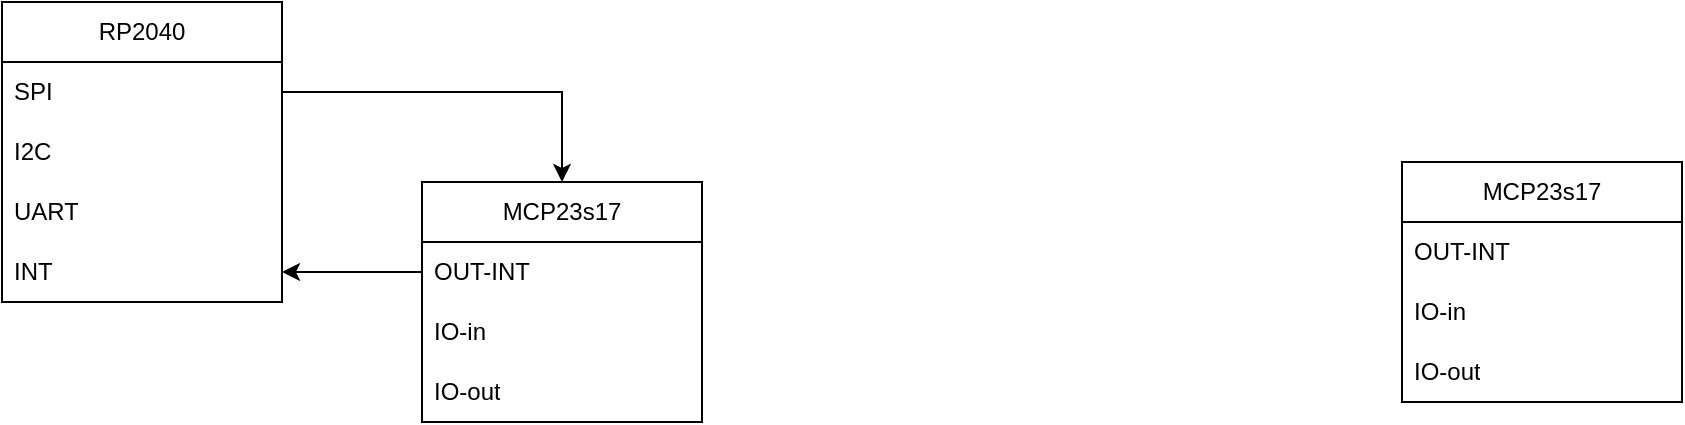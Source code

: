 <mxfile version="23.0.2" type="google">
  <diagram name="Page-1" id="EFxTlQSBUfMcvbH9sQXH">
    <mxGraphModel dx="1195" dy="660" grid="1" gridSize="10" guides="1" tooltips="1" connect="1" arrows="1" fold="1" page="1" pageScale="1" pageWidth="827" pageHeight="1169" math="0" shadow="0">
      <root>
        <mxCell id="0" />
        <mxCell id="1" parent="0" />
        <mxCell id="SQtzZWiTrc8C2Embvaz6-1" value="&lt;div&gt;RP2040&lt;/div&gt;" style="swimlane;fontStyle=0;childLayout=stackLayout;horizontal=1;startSize=30;horizontalStack=0;resizeParent=1;resizeParentMax=0;resizeLast=0;collapsible=1;marginBottom=0;whiteSpace=wrap;html=1;" vertex="1" parent="1">
          <mxGeometry x="40" y="40" width="140" height="150" as="geometry" />
        </mxCell>
        <mxCell id="SQtzZWiTrc8C2Embvaz6-2" value="SPI" style="text;strokeColor=none;fillColor=none;align=left;verticalAlign=middle;spacingLeft=4;spacingRight=4;overflow=hidden;points=[[0,0.5],[1,0.5]];portConstraint=eastwest;rotatable=0;whiteSpace=wrap;html=1;" vertex="1" parent="SQtzZWiTrc8C2Embvaz6-1">
          <mxGeometry y="30" width="140" height="30" as="geometry" />
        </mxCell>
        <mxCell id="SQtzZWiTrc8C2Embvaz6-3" value="&lt;div&gt;I2C&lt;/div&gt;" style="text;strokeColor=none;fillColor=none;align=left;verticalAlign=middle;spacingLeft=4;spacingRight=4;overflow=hidden;points=[[0,0.5],[1,0.5]];portConstraint=eastwest;rotatable=0;whiteSpace=wrap;html=1;" vertex="1" parent="SQtzZWiTrc8C2Embvaz6-1">
          <mxGeometry y="60" width="140" height="30" as="geometry" />
        </mxCell>
        <mxCell id="SQtzZWiTrc8C2Embvaz6-13" value="&lt;div&gt;UART&lt;/div&gt;" style="text;strokeColor=none;fillColor=none;align=left;verticalAlign=middle;spacingLeft=4;spacingRight=4;overflow=hidden;points=[[0,0.5],[1,0.5]];portConstraint=eastwest;rotatable=0;whiteSpace=wrap;html=1;" vertex="1" parent="SQtzZWiTrc8C2Embvaz6-1">
          <mxGeometry y="90" width="140" height="30" as="geometry" />
        </mxCell>
        <mxCell id="SQtzZWiTrc8C2Embvaz6-4" value="INT" style="text;strokeColor=none;fillColor=none;align=left;verticalAlign=middle;spacingLeft=4;spacingRight=4;overflow=hidden;points=[[0,0.5],[1,0.5]];portConstraint=eastwest;rotatable=0;whiteSpace=wrap;html=1;" vertex="1" parent="SQtzZWiTrc8C2Embvaz6-1">
          <mxGeometry y="120" width="140" height="30" as="geometry" />
        </mxCell>
        <mxCell id="SQtzZWiTrc8C2Embvaz6-22" value="&lt;div&gt;MCP23s17&lt;/div&gt;" style="swimlane;fontStyle=0;childLayout=stackLayout;horizontal=1;startSize=30;horizontalStack=0;resizeParent=1;resizeParentMax=0;resizeLast=0;collapsible=1;marginBottom=0;whiteSpace=wrap;html=1;" vertex="1" parent="1">
          <mxGeometry x="250" y="130" width="140" height="120" as="geometry" />
        </mxCell>
        <mxCell id="SQtzZWiTrc8C2Embvaz6-23" value="&lt;div&gt;OUT-INT&lt;/div&gt;" style="text;strokeColor=none;fillColor=none;align=left;verticalAlign=middle;spacingLeft=4;spacingRight=4;overflow=hidden;points=[[0,0.5],[1,0.5]];portConstraint=eastwest;rotatable=0;whiteSpace=wrap;html=1;" vertex="1" parent="SQtzZWiTrc8C2Embvaz6-22">
          <mxGeometry y="30" width="140" height="30" as="geometry" />
        </mxCell>
        <mxCell id="SQtzZWiTrc8C2Embvaz6-24" value="&lt;div&gt;IO-in&lt;/div&gt;" style="text;strokeColor=none;fillColor=none;align=left;verticalAlign=middle;spacingLeft=4;spacingRight=4;overflow=hidden;points=[[0,0.5],[1,0.5]];portConstraint=eastwest;rotatable=0;whiteSpace=wrap;html=1;" vertex="1" parent="SQtzZWiTrc8C2Embvaz6-22">
          <mxGeometry y="60" width="140" height="30" as="geometry" />
        </mxCell>
        <mxCell id="SQtzZWiTrc8C2Embvaz6-25" value="IO-out" style="text;strokeColor=none;fillColor=none;align=left;verticalAlign=middle;spacingLeft=4;spacingRight=4;overflow=hidden;points=[[0,0.5],[1,0.5]];portConstraint=eastwest;rotatable=0;whiteSpace=wrap;html=1;" vertex="1" parent="SQtzZWiTrc8C2Embvaz6-22">
          <mxGeometry y="90" width="140" height="30" as="geometry" />
        </mxCell>
        <mxCell id="SQtzZWiTrc8C2Embvaz6-26" style="edgeStyle=orthogonalEdgeStyle;rounded=0;orthogonalLoop=1;jettySize=auto;html=1;exitX=1;exitY=0.5;exitDx=0;exitDy=0;entryX=0.5;entryY=0;entryDx=0;entryDy=0;" edge="1" parent="1" source="SQtzZWiTrc8C2Embvaz6-2" target="SQtzZWiTrc8C2Embvaz6-22">
          <mxGeometry relative="1" as="geometry" />
        </mxCell>
        <mxCell id="SQtzZWiTrc8C2Embvaz6-27" style="edgeStyle=orthogonalEdgeStyle;rounded=0;orthogonalLoop=1;jettySize=auto;html=1;exitX=0;exitY=0.5;exitDx=0;exitDy=0;entryX=1;entryY=0.5;entryDx=0;entryDy=0;" edge="1" parent="1" source="SQtzZWiTrc8C2Embvaz6-23" target="SQtzZWiTrc8C2Embvaz6-4">
          <mxGeometry relative="1" as="geometry" />
        </mxCell>
        <mxCell id="SQtzZWiTrc8C2Embvaz6-28" value="&lt;div&gt;MCP23s17&lt;/div&gt;" style="swimlane;fontStyle=0;childLayout=stackLayout;horizontal=1;startSize=30;horizontalStack=0;resizeParent=1;resizeParentMax=0;resizeLast=0;collapsible=1;marginBottom=0;whiteSpace=wrap;html=1;" vertex="1" parent="1">
          <mxGeometry x="740" y="120" width="140" height="120" as="geometry" />
        </mxCell>
        <mxCell id="SQtzZWiTrc8C2Embvaz6-29" value="&lt;div&gt;OUT-INT&lt;/div&gt;" style="text;strokeColor=none;fillColor=none;align=left;verticalAlign=middle;spacingLeft=4;spacingRight=4;overflow=hidden;points=[[0,0.5],[1,0.5]];portConstraint=eastwest;rotatable=0;whiteSpace=wrap;html=1;" vertex="1" parent="SQtzZWiTrc8C2Embvaz6-28">
          <mxGeometry y="30" width="140" height="30" as="geometry" />
        </mxCell>
        <mxCell id="SQtzZWiTrc8C2Embvaz6-30" value="&lt;div&gt;IO-in&lt;/div&gt;" style="text;strokeColor=none;fillColor=none;align=left;verticalAlign=middle;spacingLeft=4;spacingRight=4;overflow=hidden;points=[[0,0.5],[1,0.5]];portConstraint=eastwest;rotatable=0;whiteSpace=wrap;html=1;" vertex="1" parent="SQtzZWiTrc8C2Embvaz6-28">
          <mxGeometry y="60" width="140" height="30" as="geometry" />
        </mxCell>
        <mxCell id="SQtzZWiTrc8C2Embvaz6-31" value="IO-out" style="text;strokeColor=none;fillColor=none;align=left;verticalAlign=middle;spacingLeft=4;spacingRight=4;overflow=hidden;points=[[0,0.5],[1,0.5]];portConstraint=eastwest;rotatable=0;whiteSpace=wrap;html=1;" vertex="1" parent="SQtzZWiTrc8C2Embvaz6-28">
          <mxGeometry y="90" width="140" height="30" as="geometry" />
        </mxCell>
      </root>
    </mxGraphModel>
  </diagram>
</mxfile>
